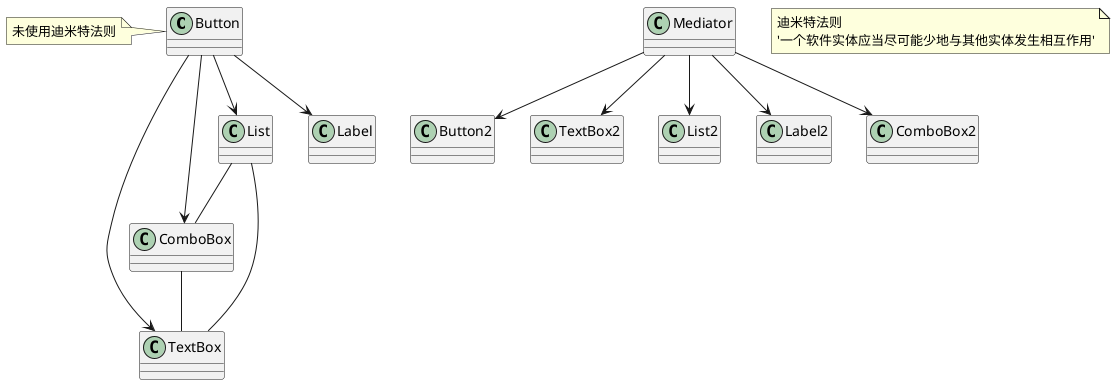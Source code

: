 @startuml

class Button{
}
note left:未使用迪米特法则
Button-->TextBox
Button-->ComboBox
Button-->List
Button-->Label
List--ComboBox
List--TextBox
ComboBox--TextBox

class Mediator{
}

Mediator-->Button2
Mediator-->TextBox2
Mediator-->List2
Mediator-->Label2
Mediator-->ComboBox2

note "迪米特法则\n'一个软件实体应当尽可能少地与其他实体发生相互作用'" as N1
@enduml